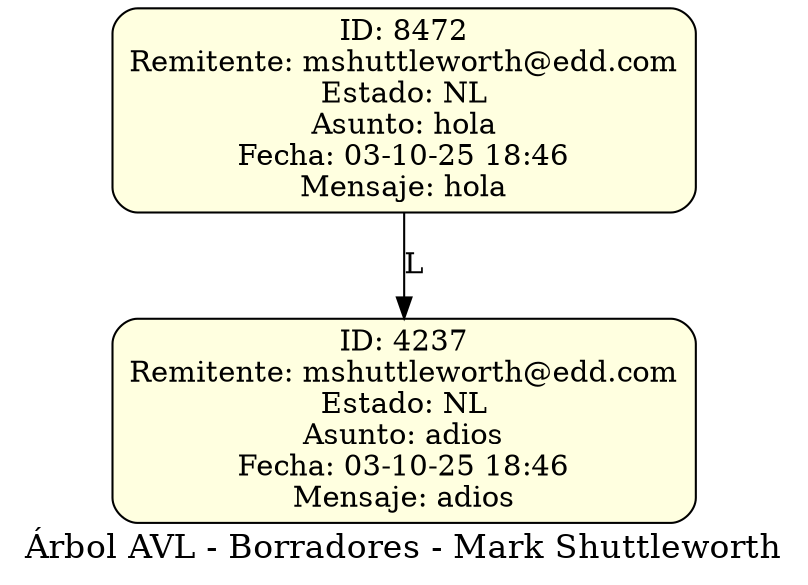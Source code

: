 digraph G {
    label="Árbol AVL - Borradores - Mark Shuttleworth";
    fontsize=16;
    node [shape=record, style=filled, fillcolor=lightyellow];
    nodo_8472 [label="ID: 8472\nRemitente: mshuttleworth@edd.com\nEstado: NL\nAsunto: hola\nFecha: 03-10-25 18:46\nMensaje: hola", shape=box, style="filled,rounded", fillcolor=lightyellow];
    nodo_8472 -> nodo_4237 [label="L"];
    nodo_4237 [label="ID: 4237\nRemitente: mshuttleworth@edd.com\nEstado: NL\nAsunto: adios\nFecha: 03-10-25 18:46\nMensaje: adios", shape=box, style="filled,rounded", fillcolor=lightyellow];
}
